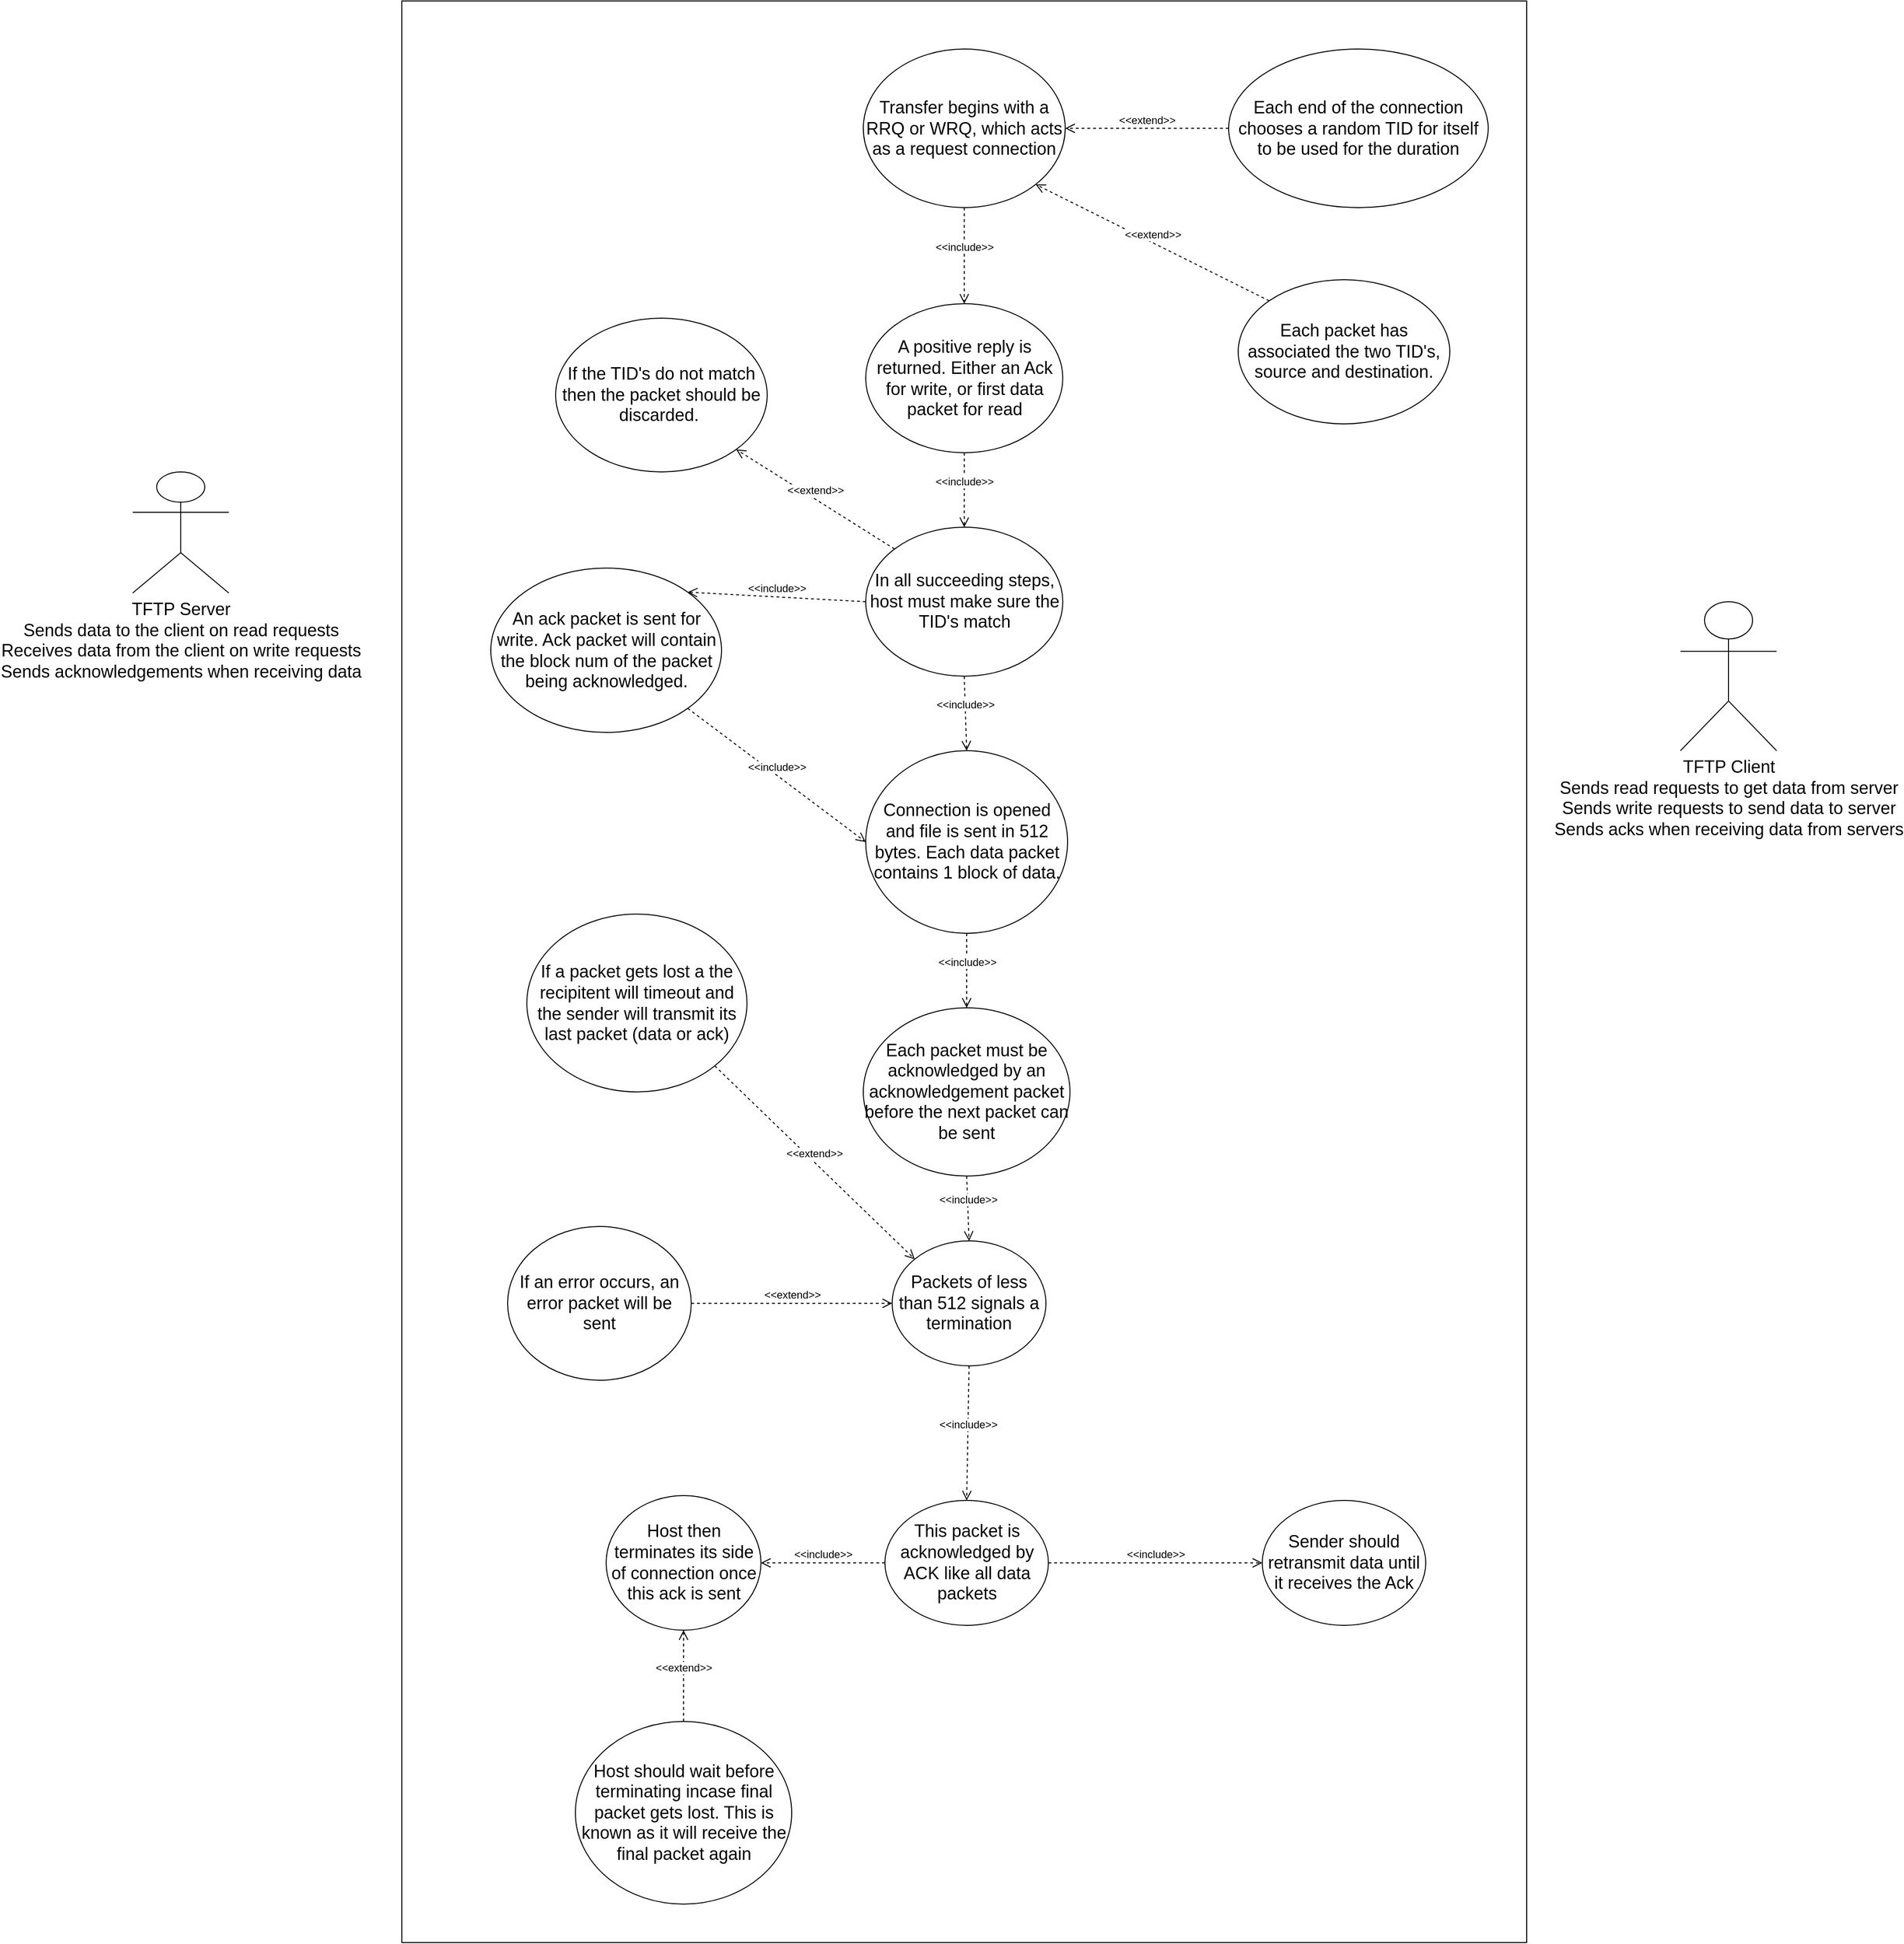 <mxfile version="10.6.6" type="github"><diagram id="8WvEkjwii8oPMGirg9OZ" name="Page-1"><mxGraphModel dx="2241" dy="1747" grid="1" gridSize="10" guides="1" tooltips="1" connect="1" arrows="1" fold="1" page="1" pageScale="1" pageWidth="850" pageHeight="1100" math="0" shadow="0"><root><mxCell id="0"/><mxCell id="1" parent="0"/><mxCell id="wPxIoS00cWuhMq4hoOUB-40" value="" style="html=1;" vertex="1" parent="1"><mxGeometry x="150" y="-30" width="1170" height="2020" as="geometry"/></mxCell><mxCell id="wTC4rTAF9Z5WhaN4-giU-3" value="&lt;font style=&quot;font-size: 18px&quot;&gt;TFTP Server&lt;br&gt;Sends data to the client on read requests&lt;br&gt;Receives data from the client on write requests&lt;br&gt;Sends acknowledgements when receiving data&lt;/font&gt;&lt;br&gt;" style="shape=umlActor;verticalLabelPosition=bottom;labelBackgroundColor=#ffffff;verticalAlign=top;html=1;outlineConnect=0;" parent="1" vertex="1"><mxGeometry x="-130" y="460" width="100" height="126" as="geometry"/></mxCell><mxCell id="wTC4rTAF9Z5WhaN4-giU-4" value="&lt;font style=&quot;font-size: 18px&quot;&gt;TFTP Client&lt;br&gt;Sends read requests to get data from server&lt;br&gt;Sends write requests to send data to server&lt;br&gt;&lt;/font&gt;&lt;font style=&quot;font-size: 18px&quot;&gt;Sends acks when receiving data from servers&lt;/font&gt;&lt;br&gt;" style="shape=umlActor;verticalLabelPosition=bottom;labelBackgroundColor=#ffffff;verticalAlign=top;html=1;outlineConnect=0;" parent="1" vertex="1"><mxGeometry x="1480" y="595" width="100" height="155" as="geometry"/></mxCell><mxCell id="wTC4rTAF9Z5WhaN4-giU-5" value="&lt;font style=&quot;font-size: 18px&quot;&gt;Transfer begins with a RRQ or WRQ, which acts as a request connection&lt;/font&gt;" style="ellipse;whiteSpace=wrap;html=1;" parent="1" vertex="1"><mxGeometry x="630" y="20" width="210" height="165" as="geometry"/></mxCell><mxCell id="wTC4rTAF9Z5WhaN4-giU-6" value="&lt;font style=&quot;font-size: 18px&quot;&gt;Connection is opened and file is sent in 512 bytes. Each data packet contains 1 block of data.&lt;/font&gt;" style="ellipse;whiteSpace=wrap;html=1;" parent="1" vertex="1"><mxGeometry x="632.5" y="750" width="210" height="190" as="geometry"/></mxCell><mxCell id="wTC4rTAF9Z5WhaN4-giU-7" value="&lt;font style=&quot;font-size: 18px&quot;&gt;Each packet must be acknowledged by an acknowledgement&amp;nbsp;packet before the next packet can be sent&lt;/font&gt;" style="ellipse;whiteSpace=wrap;html=1;" parent="1" vertex="1"><mxGeometry x="630" y="1017.5" width="215" height="175" as="geometry"/></mxCell><mxCell id="wTC4rTAF9Z5WhaN4-giU-8" value="&lt;font style=&quot;font-size: 18px&quot;&gt;Packets of less than 512 signals a termination&lt;/font&gt;" style="ellipse;whiteSpace=wrap;html=1;" parent="1" vertex="1"><mxGeometry x="660" y="1260" width="160" height="130" as="geometry"/></mxCell><mxCell id="wTC4rTAF9Z5WhaN4-giU-9" value="&lt;font style=&quot;font-size: 18px&quot;&gt;If a packet gets lost a the recipitent will timeout and the sender will transmit its last packet (data or ack)&lt;/font&gt;" style="ellipse;whiteSpace=wrap;html=1;" parent="1" vertex="1"><mxGeometry x="280" y="920" width="229" height="185" as="geometry"/></mxCell><mxCell id="wTC4rTAF9Z5WhaN4-giU-10" value="&lt;font style=&quot;font-size: 18px&quot;&gt;If an error occurs, an error packet will be sent&lt;/font&gt;" style="ellipse;whiteSpace=wrap;html=1;" parent="1" vertex="1"><mxGeometry x="260" y="1245" width="191" height="160" as="geometry"/></mxCell><mxCell id="wTC4rTAF9Z5WhaN4-giU-13" value="&lt;font style=&quot;font-size: 18px&quot;&gt;A positive reply is returned. Either an Ack for write, or first data packet for read&lt;/font&gt;" style="ellipse;whiteSpace=wrap;html=1;" parent="1" vertex="1"><mxGeometry x="632.5" y="285" width="205" height="155" as="geometry"/></mxCell><mxCell id="3yfbGPFvM8w9pXca8p1F-1" value="&lt;font style=&quot;font-size: 18px&quot;&gt;An ack packet is sent for write. Ack packet will contain the block num of the packet being acknowledged.&lt;/font&gt;" style="ellipse;whiteSpace=wrap;html=1;" parent="1" vertex="1"><mxGeometry x="242.5" y="560" width="240" height="171" as="geometry"/></mxCell><mxCell id="3yfbGPFvM8w9pXca8p1F-10" value="&lt;font style=&quot;font-size: 18px&quot;&gt;This packet is acknowledged by ACK like all data packets&lt;/font&gt;" style="ellipse;whiteSpace=wrap;html=1;" parent="1" vertex="1"><mxGeometry x="652.5" y="1530" width="170" height="130" as="geometry"/></mxCell><mxCell id="3yfbGPFvM8w9pXca8p1F-11" value="&lt;font style=&quot;font-size: 18px&quot;&gt;Host then terminates its side of connection once this ack is sent&lt;/font&gt;" style="ellipse;whiteSpace=wrap;html=1;" parent="1" vertex="1"><mxGeometry x="362.5" y="1525" width="161" height="140" as="geometry"/></mxCell><mxCell id="3yfbGPFvM8w9pXca8p1F-12" value="&lt;font style=&quot;font-size: 18px&quot;&gt;Host should wait before terminating incase final packet gets lost. This is known as it will receive the final packet again&lt;/font&gt;" style="ellipse;whiteSpace=wrap;html=1;" parent="1" vertex="1"><mxGeometry x="330.5" y="1760" width="225" height="190" as="geometry"/></mxCell><mxCell id="3yfbGPFvM8w9pXca8p1F-13" value="&lt;font style=&quot;font-size: 18px&quot;&gt;Sender should retransmit data until it receives the Ack&lt;/font&gt;" style="ellipse;whiteSpace=wrap;html=1;" parent="1" vertex="1"><mxGeometry x="1045" y="1530" width="170" height="130" as="geometry"/></mxCell><mxCell id="wPxIoS00cWuhMq4hoOUB-8" value="&lt;font style=&quot;font-size: 18px&quot;&gt;Each end of the connection chooses a random TID for itself to be used for the duration&lt;/font&gt;" style="ellipse;whiteSpace=wrap;html=1;" vertex="1" parent="1"><mxGeometry x="1010" y="20" width="270" height="165" as="geometry"/></mxCell><mxCell id="wPxIoS00cWuhMq4hoOUB-9" value="&lt;font style=&quot;font-size: 18px&quot;&gt;Each packet has associated the two TID's, source and destination.&lt;/font&gt;" style="ellipse;whiteSpace=wrap;html=1;" vertex="1" parent="1"><mxGeometry x="1020" y="260" width="220" height="150" as="geometry"/></mxCell><mxCell id="wPxIoS00cWuhMq4hoOUB-15" value="&lt;font style=&quot;font-size: 18px&quot;&gt;In all succeeding steps, host must make sure the TID's match&lt;/font&gt;" style="ellipse;whiteSpace=wrap;html=1;" vertex="1" parent="1"><mxGeometry x="632.5" y="517.5" width="205" height="155" as="geometry"/></mxCell><mxCell id="wPxIoS00cWuhMq4hoOUB-17" value="&lt;font style=&quot;font-size: 18px&quot;&gt;If the TID's do not match then the packet should be discarded.&amp;nbsp;&lt;/font&gt;&lt;br&gt;" style="ellipse;whiteSpace=wrap;html=1;" vertex="1" parent="1"><mxGeometry x="310" y="300" width="220" height="160" as="geometry"/></mxCell><mxCell id="wPxIoS00cWuhMq4hoOUB-22" value="&amp;lt;&amp;lt;extend&amp;gt;&amp;gt;" style="html=1;verticalAlign=bottom;endArrow=open;dashed=1;endSize=8;entryX=1;entryY=0.5;entryDx=0;entryDy=0;exitX=0;exitY=0.5;exitDx=0;exitDy=0;" edge="1" parent="1" source="wPxIoS00cWuhMq4hoOUB-8" target="wTC4rTAF9Z5WhaN4-giU-5"><mxGeometry relative="1" as="geometry"><mxPoint x="1010" y="50" as="sourcePoint"/><mxPoint x="820" y="190" as="targetPoint"/></mxGeometry></mxCell><mxCell id="wPxIoS00cWuhMq4hoOUB-23" value="&amp;lt;&amp;lt;extend&amp;gt;&amp;gt;" style="html=1;verticalAlign=bottom;endArrow=open;dashed=1;endSize=8;entryX=1;entryY=1;entryDx=0;entryDy=0;exitX=0;exitY=0;exitDx=0;exitDy=0;" edge="1" parent="1" source="wPxIoS00cWuhMq4hoOUB-9" target="wTC4rTAF9Z5WhaN4-giU-5"><mxGeometry relative="1" as="geometry"><mxPoint x="970" y="420" as="sourcePoint"/><mxPoint x="1000" y="230" as="targetPoint"/></mxGeometry></mxCell><mxCell id="wPxIoS00cWuhMq4hoOUB-24" value="&amp;lt;&amp;lt;include&amp;gt;&amp;gt;" style="html=1;verticalAlign=bottom;endArrow=open;dashed=1;endSize=8;exitX=0.5;exitY=1;exitDx=0;exitDy=0;entryX=0.5;entryY=0;entryDx=0;entryDy=0;" edge="1" parent="1" source="wTC4rTAF9Z5WhaN4-giU-5" target="wTC4rTAF9Z5WhaN4-giU-13"><mxGeometry relative="1" as="geometry"><mxPoint x="920" y="280" as="sourcePoint"/><mxPoint x="840" y="280" as="targetPoint"/></mxGeometry></mxCell><mxCell id="wPxIoS00cWuhMq4hoOUB-25" value="&amp;lt;&amp;lt;include&amp;gt;&amp;gt;" style="html=1;verticalAlign=bottom;endArrow=open;dashed=1;endSize=8;exitX=0.5;exitY=1;exitDx=0;exitDy=0;entryX=0.5;entryY=0;entryDx=0;entryDy=0;" edge="1" parent="1" source="wTC4rTAF9Z5WhaN4-giU-13" target="wPxIoS00cWuhMq4hoOUB-15"><mxGeometry relative="1" as="geometry"><mxPoint x="900" y="380" as="sourcePoint"/><mxPoint x="900" y="480" as="targetPoint"/></mxGeometry></mxCell><mxCell id="wPxIoS00cWuhMq4hoOUB-26" value="&amp;lt;&amp;lt;extend&amp;gt;&amp;gt;" style="html=1;verticalAlign=bottom;endArrow=open;dashed=1;endSize=8;entryX=1;entryY=1;entryDx=0;entryDy=0;exitX=0;exitY=0;exitDx=0;exitDy=0;" edge="1" parent="1" source="wPxIoS00cWuhMq4hoOUB-15" target="wPxIoS00cWuhMq4hoOUB-17"><mxGeometry relative="1" as="geometry"><mxPoint x="910" y="400" as="sourcePoint"/><mxPoint x="690" y="300" as="targetPoint"/></mxGeometry></mxCell><mxCell id="wPxIoS00cWuhMq4hoOUB-27" value="&amp;lt;&amp;lt;include&amp;gt;&amp;gt;" style="html=1;verticalAlign=bottom;endArrow=open;dashed=1;endSize=8;entryX=1;entryY=0;entryDx=0;entryDy=0;exitX=0;exitY=0.5;exitDx=0;exitDy=0;" edge="1" parent="1" source="wPxIoS00cWuhMq4hoOUB-15" target="3yfbGPFvM8w9pXca8p1F-1"><mxGeometry relative="1" as="geometry"><mxPoint x="660" y="580" as="sourcePoint"/><mxPoint x="530" y="610.588" as="targetPoint"/></mxGeometry></mxCell><mxCell id="wPxIoS00cWuhMq4hoOUB-28" value="&amp;lt;&amp;lt;include&amp;gt;&amp;gt;" style="html=1;verticalAlign=bottom;endArrow=open;dashed=1;endSize=8;entryX=0.5;entryY=0;entryDx=0;entryDy=0;exitX=0.5;exitY=1;exitDx=0;exitDy=0;" edge="1" parent="1" source="wPxIoS00cWuhMq4hoOUB-15" target="wTC4rTAF9Z5WhaN4-giU-6"><mxGeometry relative="1" as="geometry"><mxPoint x="720" y="690" as="sourcePoint"/><mxPoint x="593.706" y="705.353" as="targetPoint"/></mxGeometry></mxCell><mxCell id="wPxIoS00cWuhMq4hoOUB-29" value="&amp;lt;&amp;lt;include&amp;gt;&amp;gt;" style="html=1;verticalAlign=bottom;endArrow=open;dashed=1;endSize=8;entryX=0;entryY=0.5;entryDx=0;entryDy=0;exitX=1;exitY=1;exitDx=0;exitDy=0;" edge="1" parent="1" source="3yfbGPFvM8w9pXca8p1F-1" target="wTC4rTAF9Z5WhaN4-giU-6"><mxGeometry relative="1" as="geometry"><mxPoint x="560" y="730" as="sourcePoint"/><mxPoint x="433.706" y="745.353" as="targetPoint"/></mxGeometry></mxCell><mxCell id="wPxIoS00cWuhMq4hoOUB-31" value="&amp;lt;&amp;lt;include&amp;gt;&amp;gt;" style="html=1;verticalAlign=bottom;endArrow=open;dashed=1;endSize=8;entryX=0.5;entryY=0;entryDx=0;entryDy=0;exitX=0.5;exitY=1;exitDx=0;exitDy=0;" edge="1" parent="1" source="wTC4rTAF9Z5WhaN4-giU-6" target="wTC4rTAF9Z5WhaN4-giU-7"><mxGeometry relative="1" as="geometry"><mxPoint x="760" y="920" as="sourcePoint"/><mxPoint x="633.706" y="935.353" as="targetPoint"/></mxGeometry></mxCell><mxCell id="wPxIoS00cWuhMq4hoOUB-32" value="&amp;lt;&amp;lt;extend&amp;gt;&amp;gt;" style="html=1;verticalAlign=bottom;endArrow=open;dashed=1;endSize=8;entryX=0;entryY=0;entryDx=0;entryDy=0;exitX=1;exitY=1;exitDx=0;exitDy=0;" edge="1" parent="1" source="wTC4rTAF9Z5WhaN4-giU-9" target="wTC4rTAF9Z5WhaN4-giU-8"><mxGeometry relative="1" as="geometry"><mxPoint x="530" y="1100" as="sourcePoint"/><mxPoint x="408.235" y="956.471" as="targetPoint"/></mxGeometry></mxCell><mxCell id="wPxIoS00cWuhMq4hoOUB-33" value="&amp;lt;&amp;lt;extend&amp;gt;&amp;gt;" style="html=1;verticalAlign=bottom;endArrow=open;dashed=1;endSize=8;entryX=0;entryY=0.5;entryDx=0;entryDy=0;exitX=1;exitY=0.5;exitDx=0;exitDy=0;" edge="1" parent="1" source="wTC4rTAF9Z5WhaN4-giU-10" target="wTC4rTAF9Z5WhaN4-giU-8"><mxGeometry relative="1" as="geometry"><mxPoint x="510" y="1310" as="sourcePoint"/><mxPoint x="428.235" y="1046.471" as="targetPoint"/></mxGeometry></mxCell><mxCell id="wPxIoS00cWuhMq4hoOUB-34" value="&amp;lt;&amp;lt;include&amp;gt;&amp;gt;" style="html=1;verticalAlign=bottom;endArrow=open;dashed=1;endSize=8;entryX=0.5;entryY=0;entryDx=0;entryDy=0;exitX=0.5;exitY=1;exitDx=0;exitDy=0;" edge="1" parent="1" source="wTC4rTAF9Z5WhaN4-giU-7" target="wTC4rTAF9Z5WhaN4-giU-8"><mxGeometry relative="1" as="geometry"><mxPoint x="970" y="1140" as="sourcePoint"/><mxPoint x="972.353" y="1230.588" as="targetPoint"/></mxGeometry></mxCell><mxCell id="wPxIoS00cWuhMq4hoOUB-35" value="&amp;lt;&amp;lt;include&amp;gt;&amp;gt;" style="html=1;verticalAlign=bottom;endArrow=open;dashed=1;endSize=8;entryX=0.5;entryY=0;entryDx=0;entryDy=0;exitX=0.5;exitY=1;exitDx=0;exitDy=0;" edge="1" parent="1" source="wTC4rTAF9Z5WhaN4-giU-8" target="3yfbGPFvM8w9pXca8p1F-10"><mxGeometry relative="1" as="geometry"><mxPoint x="1190" y="1110" as="sourcePoint"/><mxPoint x="1192.353" y="1200.588" as="targetPoint"/></mxGeometry></mxCell><mxCell id="wPxIoS00cWuhMq4hoOUB-37" value="&amp;lt;&amp;lt;include&amp;gt;&amp;gt;" style="html=1;verticalAlign=bottom;endArrow=open;dashed=1;endSize=8;entryX=1;entryY=0.5;entryDx=0;entryDy=0;exitX=0;exitY=0.5;exitDx=0;exitDy=0;" edge="1" parent="1" source="3yfbGPFvM8w9pXca8p1F-10" target="3yfbGPFvM8w9pXca8p1F-11"><mxGeometry relative="1" as="geometry"><mxPoint x="650" y="1520" as="sourcePoint"/><mxPoint x="650" y="1609.412" as="targetPoint"/></mxGeometry></mxCell><mxCell id="wPxIoS00cWuhMq4hoOUB-38" value="&amp;lt;&amp;lt;include&amp;gt;&amp;gt;" style="html=1;verticalAlign=bottom;endArrow=open;dashed=1;endSize=8;entryX=0;entryY=0.5;entryDx=0;entryDy=0;exitX=1;exitY=0.5;exitDx=0;exitDy=0;" edge="1" parent="1" source="3yfbGPFvM8w9pXca8p1F-10" target="3yfbGPFvM8w9pXca8p1F-13"><mxGeometry relative="1" as="geometry"><mxPoint x="1110" y="1410" as="sourcePoint"/><mxPoint x="1110" y="1499.412" as="targetPoint"/></mxGeometry></mxCell><mxCell id="wPxIoS00cWuhMq4hoOUB-39" value="&amp;lt;&amp;lt;extend&amp;gt;&amp;gt;" style="html=1;verticalAlign=bottom;endArrow=open;dashed=1;endSize=8;entryX=0.5;entryY=1;entryDx=0;entryDy=0;exitX=0.5;exitY=0;exitDx=0;exitDy=0;" edge="1" parent="1" source="3yfbGPFvM8w9pXca8p1F-12" target="3yfbGPFvM8w9pXca8p1F-11"><mxGeometry relative="1" as="geometry"><mxPoint x="950" y="1820" as="sourcePoint"/><mxPoint x="1110.0" y="1841.176" as="targetPoint"/></mxGeometry></mxCell></root></mxGraphModel></diagram></mxfile>